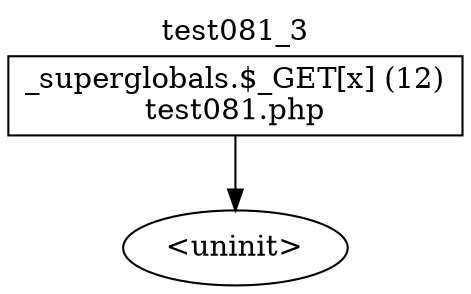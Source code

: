 digraph cfg {
  label="test081_3";
  labelloc=t;
  n1 [shape=box, label="_superglobals.$_GET[x] (12)\ntest081.php"];
  n2 [shape=ellipse, label="<uninit>"];
  n1 -> n2;
}
